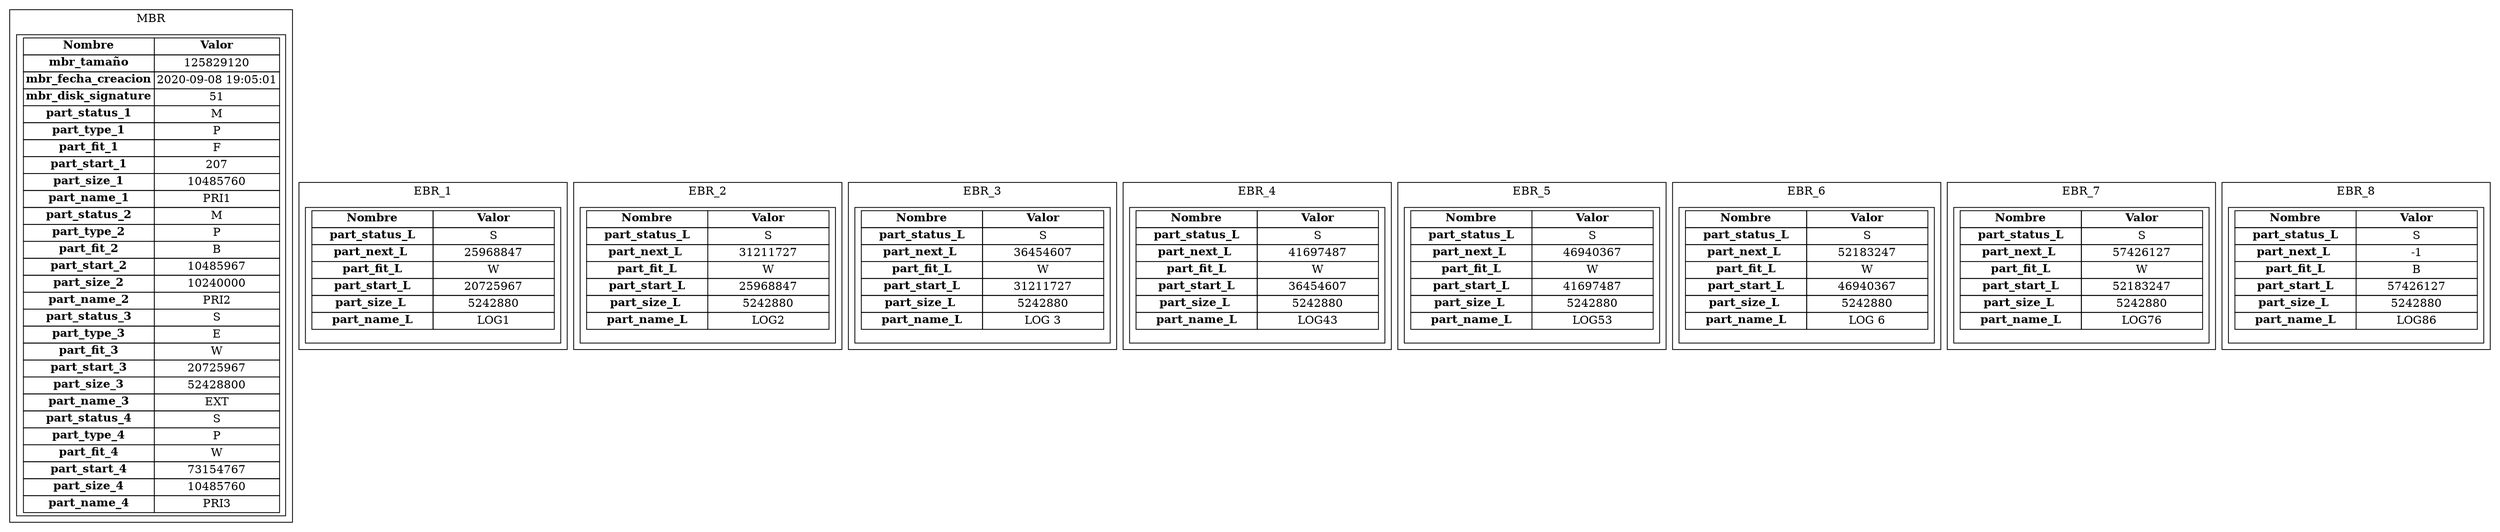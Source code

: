 digraph G{ 
subgraph cluster{
 label="MBR" 
rmbr[shape=box,label=<
<table border='0' cellborder='1' cellspacing='0' width='300'  height='200' >
<tr>  <td width='150'> <b>Nombre</b> </td> <td width='150'> <b>Valor</b> </td>  </tr>
<tr>  <td><b>mbr_tamaño</b></td><td>125829120</td>  </tr>
<tr>  <td><b>mbr_fecha_creacion</b></td> <td>2020-09-08 19:05:01</td>  </tr>
<tr>  <td><b>mbr_disk_signature</b></td> <td>51</td>  </tr>
<tr>  <td><b>part_status_1</b></td> <td>M</td>  </tr>
<tr>  <td><b>part_type_1</b></td> <td>P</td>  </tr>
<tr>  <td><b>part_fit_1</b></td> <td>F</td>  </tr>
<tr>  <td><b>part_start_1</b></td> <td>207</td>  </tr>
<tr>  <td><b>part_size_1</b></td> <td>10485760</td>  </tr>
<tr>  <td><b>part_name_1</b></td> <td>PRI1</td>  </tr>
<tr>  <td><b>part_status_2</b></td> <td>M</td>  </tr>
<tr>  <td><b>part_type_2</b></td> <td>P</td>  </tr>
<tr>  <td><b>part_fit_2</b></td> <td>B</td>  </tr>
<tr>  <td><b>part_start_2</b></td> <td>10485967</td>  </tr>
<tr>  <td><b>part_size_2</b></td> <td>10240000</td>  </tr>
<tr>  <td><b>part_name_2</b></td> <td>PRI2</td>  </tr>
<tr>  <td><b>part_status_3</b></td> <td>S</td>  </tr>
<tr>  <td><b>part_type_3</b></td> <td>E</td>  </tr>
<tr>  <td><b>part_fit_3</b></td> <td>W</td>  </tr>
<tr>  <td><b>part_start_3</b></td> <td>20725967</td>  </tr>
<tr>  <td><b>part_size_3</b></td> <td>52428800</td>  </tr>
<tr>  <td><b>part_name_3</b></td> <td>EXT</td>  </tr>
<tr>  <td><b>part_status_4</b></td> <td>S</td>  </tr>
<tr>  <td><b>part_type_4</b></td> <td>P</td>  </tr>
<tr>  <td><b>part_fit_4</b></td> <td>W</td>  </tr>
<tr>  <td><b>part_start_4</b></td> <td>73154767</td>  </tr>
<tr>  <td><b>part_size_4</b></td> <td>10485760</td>  </tr>
<tr>  <td><b>part_name_4</b></td> <td>PRI3</td>  </tr>
</table>
 >];
}
subgraph cluster_1{
 label="EBR_1"
nebr_1[shape=box, label=<
<table border='0' cellborder='1' cellspacing='0'  width='300' height='160' >
 <tr>  <td width='150'><b>Nombre</b></td> <td width='150'><b>Valor</b></td>  </tr>
<tr>  <td><b>part_status_L</b></td> <td>S</td>  </tr>
<tr>  <td><b>part_next_L </b></td> <td>25968847</td>  </tr>
<tr>  <td><b>part_fit_L</b></td> <td>W</td>  </tr>
<tr>  <td><b>part_start_L</b></td> <td>20725967</td>  </tr>
<tr>  <td><b>part_size_L </b></td> <td>5242880</td>  </tr>
<tr>  <td><b>part_name_L</b></td> <td>LOG1</td>  </tr>
</table>
 >];
}
subgraph cluster_2{
 label="EBR_2"
nebr_2[shape=box, label=<
<table border='0' cellborder='1' cellspacing='0'  width='300' height='160' >
 <tr>  <td width='150'><b>Nombre</b></td> <td width='150'><b>Valor</b></td>  </tr>
<tr>  <td><b>part_status_L</b></td> <td>S</td>  </tr>
<tr>  <td><b>part_next_L </b></td> <td>31211727</td>  </tr>
<tr>  <td><b>part_fit_L</b></td> <td>W</td>  </tr>
<tr>  <td><b>part_start_L</b></td> <td>25968847</td>  </tr>
<tr>  <td><b>part_size_L </b></td> <td>5242880</td>  </tr>
<tr>  <td><b>part_name_L</b></td> <td>LOG2</td>  </tr>
</table>
 >];
}
subgraph cluster_3{
 label="EBR_3"
nebr_3[shape=box, label=<
<table border='0' cellborder='1' cellspacing='0'  width='300' height='160' >
 <tr>  <td width='150'><b>Nombre</b></td> <td width='150'><b>Valor</b></td>  </tr>
<tr>  <td><b>part_status_L</b></td> <td>S</td>  </tr>
<tr>  <td><b>part_next_L </b></td> <td>36454607</td>  </tr>
<tr>  <td><b>part_fit_L</b></td> <td>W</td>  </tr>
<tr>  <td><b>part_start_L</b></td> <td>31211727</td>  </tr>
<tr>  <td><b>part_size_L </b></td> <td>5242880</td>  </tr>
<tr>  <td><b>part_name_L</b></td> <td>LOG 3</td>  </tr>
</table>
 >];
}
subgraph cluster_4{
 label="EBR_4"
nebr_4[shape=box, label=<
<table border='0' cellborder='1' cellspacing='0'  width='300' height='160' >
 <tr>  <td width='150'><b>Nombre</b></td> <td width='150'><b>Valor</b></td>  </tr>
<tr>  <td><b>part_status_L</b></td> <td>S</td>  </tr>
<tr>  <td><b>part_next_L </b></td> <td>41697487</td>  </tr>
<tr>  <td><b>part_fit_L</b></td> <td>W</td>  </tr>
<tr>  <td><b>part_start_L</b></td> <td>36454607</td>  </tr>
<tr>  <td><b>part_size_L </b></td> <td>5242880</td>  </tr>
<tr>  <td><b>part_name_L</b></td> <td>LOG43</td>  </tr>
</table>
 >];
}
subgraph cluster_5{
 label="EBR_5"
nebr_5[shape=box, label=<
<table border='0' cellborder='1' cellspacing='0'  width='300' height='160' >
 <tr>  <td width='150'><b>Nombre</b></td> <td width='150'><b>Valor</b></td>  </tr>
<tr>  <td><b>part_status_L</b></td> <td>S</td>  </tr>
<tr>  <td><b>part_next_L </b></td> <td>46940367</td>  </tr>
<tr>  <td><b>part_fit_L</b></td> <td>W</td>  </tr>
<tr>  <td><b>part_start_L</b></td> <td>41697487</td>  </tr>
<tr>  <td><b>part_size_L </b></td> <td>5242880</td>  </tr>
<tr>  <td><b>part_name_L</b></td> <td>LOG53</td>  </tr>
</table>
 >];
}
subgraph cluster_6{
 label="EBR_6"
nebr_6[shape=box, label=<
<table border='0' cellborder='1' cellspacing='0'  width='300' height='160' >
 <tr>  <td width='150'><b>Nombre</b></td> <td width='150'><b>Valor</b></td>  </tr>
<tr>  <td><b>part_status_L</b></td> <td>S</td>  </tr>
<tr>  <td><b>part_next_L </b></td> <td>52183247</td>  </tr>
<tr>  <td><b>part_fit_L</b></td> <td>W</td>  </tr>
<tr>  <td><b>part_start_L</b></td> <td>46940367</td>  </tr>
<tr>  <td><b>part_size_L </b></td> <td>5242880</td>  </tr>
<tr>  <td><b>part_name_L</b></td> <td>LOG 6</td>  </tr>
</table>
 >];
}
subgraph cluster_7{
 label="EBR_7"
nebr_7[shape=box, label=<
<table border='0' cellborder='1' cellspacing='0'  width='300' height='160' >
 <tr>  <td width='150'><b>Nombre</b></td> <td width='150'><b>Valor</b></td>  </tr>
<tr>  <td><b>part_status_L</b></td> <td>S</td>  </tr>
<tr>  <td><b>part_next_L </b></td> <td>57426127</td>  </tr>
<tr>  <td><b>part_fit_L</b></td> <td>W</td>  </tr>
<tr>  <td><b>part_start_L</b></td> <td>52183247</td>  </tr>
<tr>  <td><b>part_size_L </b></td> <td>5242880</td>  </tr>
<tr>  <td><b>part_name_L</b></td> <td>LOG76</td>  </tr>
</table>
 >];
}
subgraph cluster_8{
 label="EBR_8"
nebr_8[shape=box, label=<
<table border='0' cellborder='1' cellspacing='0'  width='300' height='160' >
 <tr>  <td width='150'><b>Nombre</b></td> <td width='150'><b>Valor</b></td>  </tr>
<tr>  <td><b>part_status_L</b></td> <td>S</td>  </tr>
<tr>  <td><b>part_next_L </b></td> <td>-1</td>  </tr>
<tr>  <td><b>part_fit_L</b></td> <td>B</td>  </tr>
<tr>  <td><b>part_start_L</b></td> <td>57426127</td>  </tr>
<tr>  <td><b>part_size_L </b></td> <td>5242880</td>  </tr>
<tr>  <td><b>part_name_L</b></td> <td>LOG86</td>  </tr>
</table>
 >];
}
}
